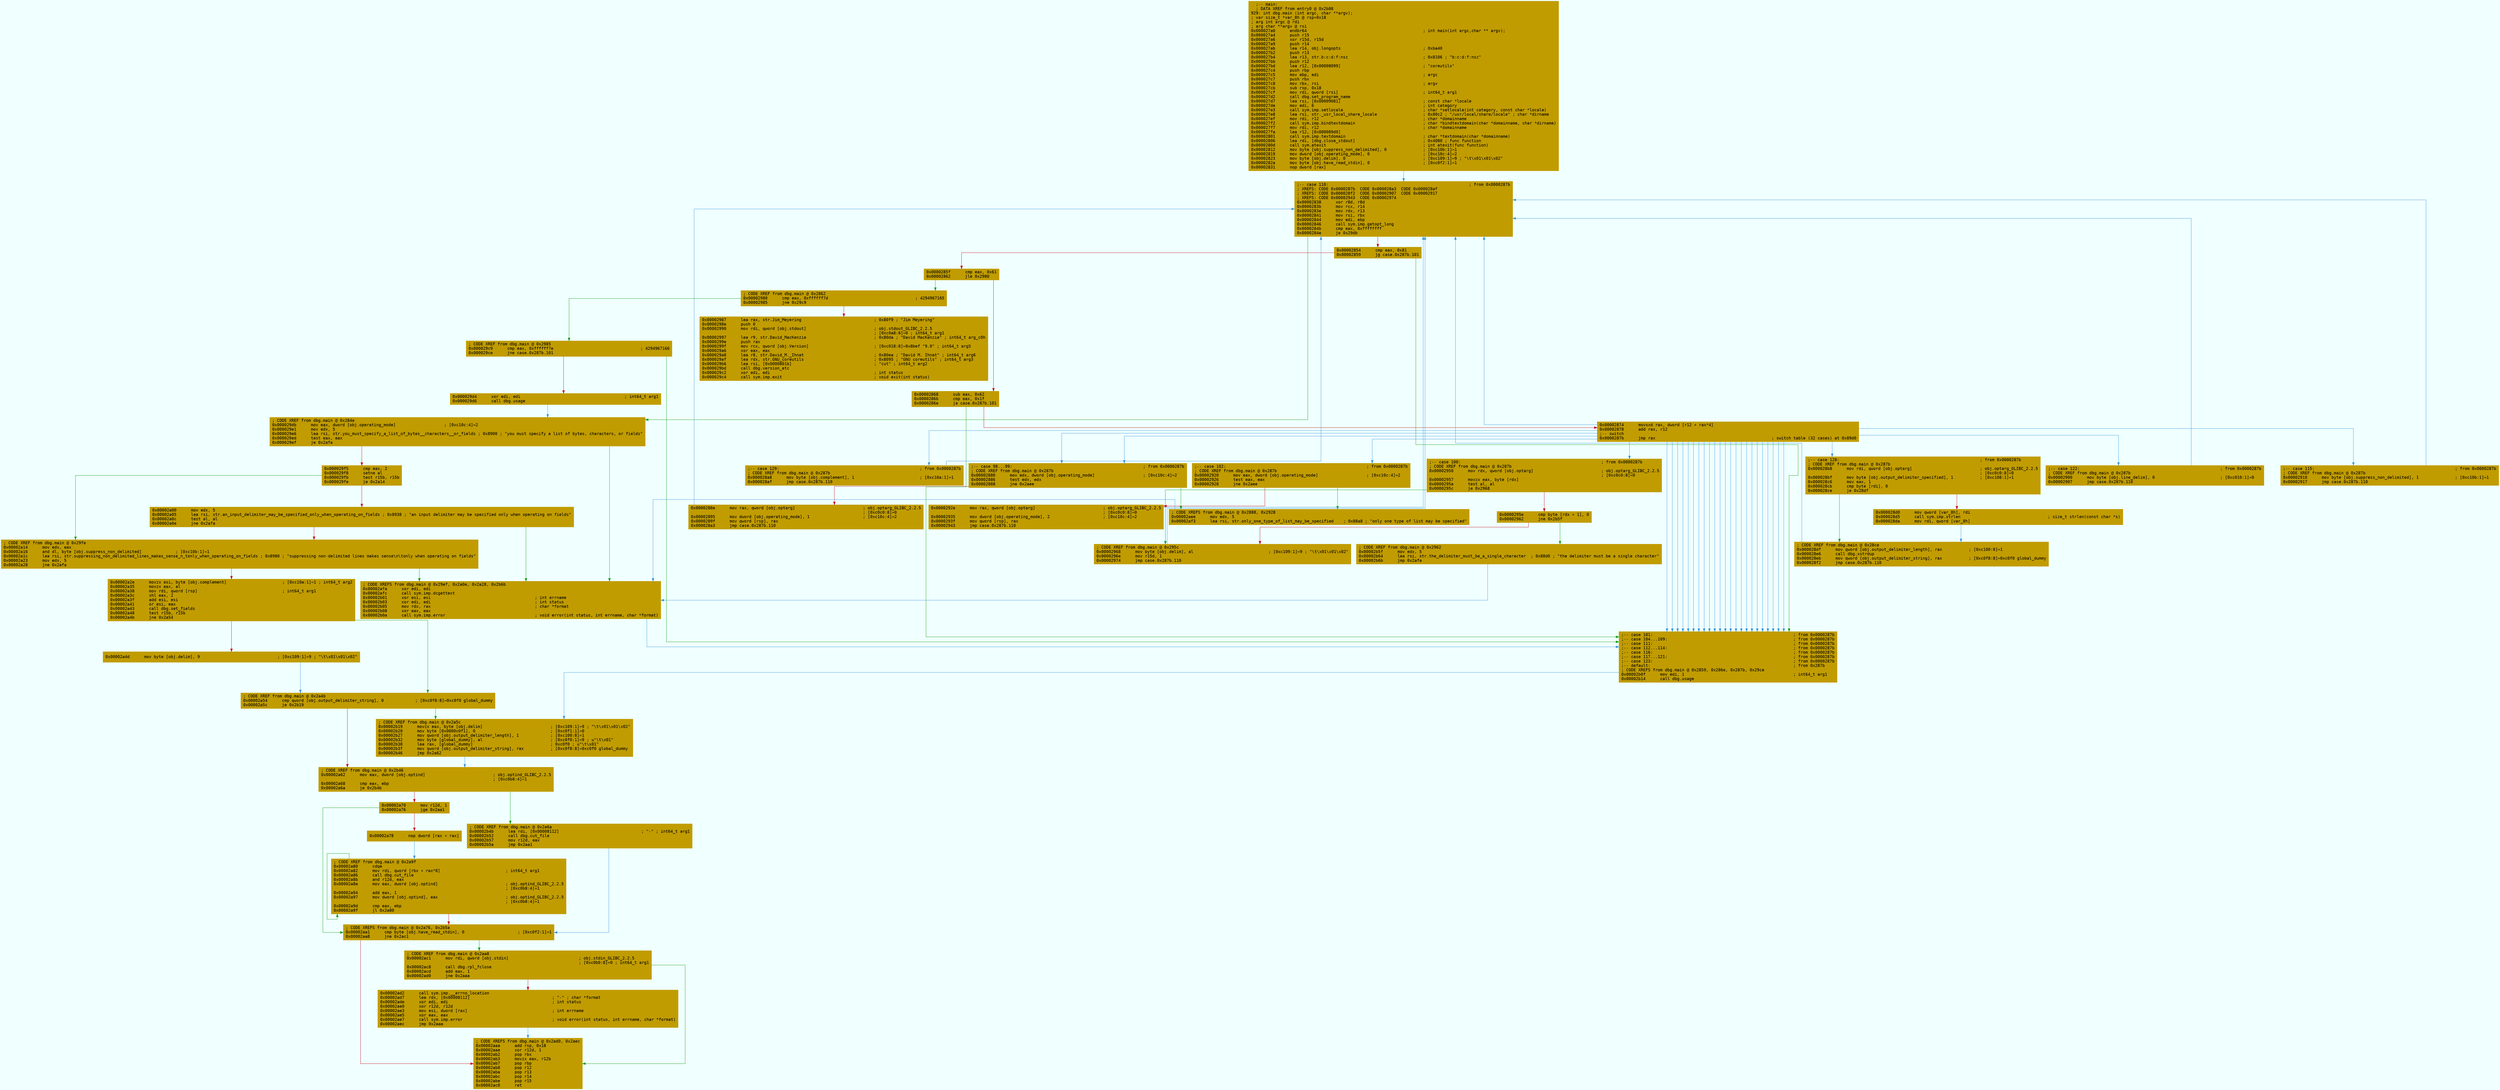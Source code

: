 digraph code {
	graph [bgcolor=azure fontsize=8 fontname="Courier" splines="ortho"];
	node [fillcolor=gray style=filled shape=box];
	edge [arrowhead="normal"];
	"0x000027a0" [URL="dbg.main/0x000027a0", fillcolor="#c19c00",color="#c19c00", fontname="Courier",label="  ;-- main:\l  ; DATA XREF from entry0 @ 0x2b88\l929: int dbg.main (int argc, char **argv);\l; var size_t *var_8h @ rsp+0x18\l; arg int argc @ rdi\l; arg char **argv @ rsi\l0x000027a0      endbr64                                                ; int main(int argc,char ** argv);\l0x000027a4      push r15\l0x000027a6      xor r15d, r15d\l0x000027a9      push r14\l0x000027ab      lea r14, obj.longopts                                  ; 0xba40\l0x000027b2      push r13\l0x000027b4      lea r13, str.b:c:d:f:nsz                               ; 0x8106 ; \"b:c:d:f:nsz\"\l0x000027bb      push r12\l0x000027bd      lea r12, [0x00008099]                                  ; \"coreutils\"\l0x000027c4      push rbp\l0x000027c5      mov ebp, edi                                           ; argc\l0x000027c7      push rbx\l0x000027c8      mov rbx, rsi                                           ; argv\l0x000027cb      sub rsp, 0x18\l0x000027cf      mov rdi, qword [rsi]                                   ; int64_t arg1\l0x000027d2      call dbg.set_program_name\l0x000027d7      lea rsi, [0x00009081]                                  ; const char *locale\l0x000027de      mov edi, 6                                             ; int category\l0x000027e3      call sym.imp.setlocale                                 ; char *setlocale(int category, const char *locale)\l0x000027e8      lea rsi, str._usr_local_share_locale                   ; 0x80c2 ; \"/usr/local/share/locale\" ; char *dirname\l0x000027ef      mov rdi, r12                                           ; char *domainname\l0x000027f2      call sym.imp.bindtextdomain                            ; char *bindtextdomain(char *domainname, char *dirname)\l0x000027f7      mov rdi, r12                                           ; char *domainname\l0x000027fa      lea r12, [0x000089d0]\l0x00002801      call sym.imp.textdomain                                ; char *textdomain(char *domainname)\l0x00002806      lea rdi, [dbg.close_stdout]                            ; 0x4080 ; func function\l0x0000280d      call sym.atexit                                        ; int atexit(func function)\l0x00002812      mov byte [obj.suppress_non_delimited], 0               ; [0xc10b:1]=1\l0x00002819      mov dword [obj.operating_mode], 0                      ; [0xc10c:4]=2\l0x00002823      mov byte [obj.delim], 0                                ; [0xc109:1]=9 ; \"\\t\\x01\\x01\\x02\"\l0x0000282a      mov byte [obj.have_read_stdin], 0                      ; [0xc0f2:1]=1\l0x00002831      nop dword [rax]\l"]
	"0x00002838" [URL="dbg.main/0x00002838", fillcolor="#c19c00",color="#c19c00", fontname="Courier",label=";-- case 110:                                                          ; from 0x0000287b\l; XREFS: CODE 0x0000287b  CODE 0x000028a3  CODE 0x000028af  \l; XREFS: CODE 0x000028f2  CODE 0x00002907  CODE 0x00002917  \l; XREFS: CODE 0x00002943  CODE 0x00002974  \l0x00002838      xor r8d, r8d\l0x0000283b      mov rcx, r14\l0x0000283e      mov rdx, r13\l0x00002841      mov rsi, rbx\l0x00002844      mov edi, ebp\l0x00002846      call sym.imp.getopt_long\l0x0000284b      cmp eax, 0xffffffff\l0x0000284e      je 0x29db\l"]
	"0x00002854" [URL="dbg.main/0x00002854", fillcolor="#c19c00",color="#c19c00", fontname="Courier",label="0x00002854      cmp eax, 0x81\l0x00002859      jg case.0x287b.101\l"]
	"0x0000285f" [URL="dbg.main/0x0000285f", fillcolor="#c19c00",color="#c19c00", fontname="Courier",label="0x0000285f      cmp eax, 0x61\l0x00002862      jle 0x2980\l"]
	"0x00002868" [URL="dbg.main/0x00002868", fillcolor="#c19c00",color="#c19c00", fontname="Courier",label="0x00002868      sub eax, 0x62\l0x0000286b      cmp eax, 0x1f\l0x0000286e      ja case.0x287b.101\l"]
	"0x00002874" [URL="dbg.main/0x00002874", fillcolor="#c19c00",color="#c19c00", fontname="Courier",label="0x00002874      movsxd rax, dword [r12 + rax*4]\l0x00002878      add rax, r12\l;-- switch\l0x0000287b      jmp rax                                                ; switch table (32 cases) at 0x89d0\l"]
	"0x00002880" [URL="dbg.main/0x00002880", fillcolor="#c19c00",color="#c19c00", fontname="Courier",label=";-- case 98...99:                                                      ; from 0x0000287b\l; CODE XREF from dbg.main @ 0x287b\l0x00002880      mov edx, dword [obj.operating_mode]                    ; [0xc10c:4]=2\l0x00002886      test edx, edx\l0x00002888      jne 0x2aee\l"]
	"0x0000288e" [URL="dbg.main/0x0000288e", fillcolor="#c19c00",color="#c19c00", fontname="Courier",label="0x0000288e      mov rax, qword [obj.optarg]                            ; obj.optarg_GLIBC_2.2.5\l                                                                       ; [0xc0c0:8]=0\l0x00002895      mov dword [obj.operating_mode], 1                      ; [0xc10c:4]=2\l0x0000289f      mov qword [rsp], rax\l0x000028a3      jmp case.0x287b.110\l"]
	"0x000028a8" [URL="dbg.main/0x000028a8", fillcolor="#c19c00",color="#c19c00", fontname="Courier",label=";-- case 129:                                                          ; from 0x0000287b\l; CODE XREF from dbg.main @ 0x287b\l0x000028a8      mov byte [obj.complement], 1                           ; [0xc10a:1]=1\l0x000028af      jmp case.0x287b.110\l"]
	"0x000028b8" [URL="dbg.main/0x000028b8", fillcolor="#c19c00",color="#c19c00", fontname="Courier",label=";-- case 128:                                                          ; from 0x0000287b\l; CODE XREF from dbg.main @ 0x287b\l0x000028b8      mov rdi, qword [obj.optarg]                            ; obj.optarg_GLIBC_2.2.5\l                                                                       ; [0xc0c0:8]=0\l0x000028bf      mov byte [obj.output_delimiter_specified], 1           ; [0xc108:1]=1\l0x000028c6      mov eax, 1\l0x000028cb      cmp byte [rdi], 0\l0x000028ce      je 0x28df\l"]
	"0x000028d0" [URL="dbg.main/0x000028d0", fillcolor="#c19c00",color="#c19c00", fontname="Courier",label="0x000028d0      mov qword [var_8h], rdi\l0x000028d5      call sym.imp.strlen                                    ; size_t strlen(const char *s)\l0x000028da      mov rdi, qword [var_8h]\l"]
	"0x000028df" [URL="dbg.main/0x000028df", fillcolor="#c19c00",color="#c19c00", fontname="Courier",label="; CODE XREF from dbg.main @ 0x28ce\l0x000028df      mov qword [obj.output_delimiter_length], rax           ; [0xc100:8]=1\l0x000028e6      call dbg.xstrdup\l0x000028eb      mov qword [obj.output_delimiter_string], rax           ; [0xc0f8:8]=0xc0f0 global_dummy\l0x000028f2      jmp case.0x287b.110\l"]
	"0x00002900" [URL="dbg.main/0x00002900", fillcolor="#c19c00",color="#c19c00", fontname="Courier",label=";-- case 122:                                                          ; from 0x0000287b\l; CODE XREF from dbg.main @ 0x287b\l0x00002900      mov byte [obj.line_delim], 0                           ; [0xc010:1]=0\l0x00002907      jmp case.0x287b.110\l"]
	"0x00002910" [URL="dbg.main/0x00002910", fillcolor="#c19c00",color="#c19c00", fontname="Courier",label=";-- case 115:                                                          ; from 0x0000287b\l; CODE XREF from dbg.main @ 0x287b\l0x00002910      mov byte [obj.suppress_non_delimited], 1               ; [0xc10b:1]=1\l0x00002917      jmp case.0x287b.110\l"]
	"0x00002920" [URL="dbg.main/0x00002920", fillcolor="#c19c00",color="#c19c00", fontname="Courier",label=";-- case 102:                                                          ; from 0x0000287b\l; CODE XREF from dbg.main @ 0x287b\l0x00002920      mov eax, dword [obj.operating_mode]                    ; [0xc10c:4]=2\l0x00002926      test eax, eax\l0x00002928      jne 0x2aee\l"]
	"0x0000292e" [URL="dbg.main/0x0000292e", fillcolor="#c19c00",color="#c19c00", fontname="Courier",label="0x0000292e      mov rax, qword [obj.optarg]                            ; obj.optarg_GLIBC_2.2.5\l                                                                       ; [0xc0c0:8]=0\l0x00002935      mov dword [obj.operating_mode], 2                      ; [0xc10c:4]=2\l0x0000293f      mov qword [rsp], rax\l0x00002943      jmp case.0x287b.110\l"]
	"0x00002950" [URL="dbg.main/0x00002950", fillcolor="#c19c00",color="#c19c00", fontname="Courier",label=";-- case 100:                                                          ; from 0x0000287b\l; CODE XREF from dbg.main @ 0x287b\l0x00002950      mov rdx, qword [obj.optarg]                            ; obj.optarg_GLIBC_2.2.5\l                                                                       ; [0xc0c0:8]=0\l0x00002957      movzx eax, byte [rdx]\l0x0000295a      test al, al\l0x0000295c      je 0x2968\l"]
	"0x0000295e" [URL="dbg.main/0x0000295e", fillcolor="#c19c00",color="#c19c00", fontname="Courier",label="0x0000295e      cmp byte [rdx + 1], 0\l0x00002962      jne 0x2b5f\l"]
	"0x00002968" [URL="dbg.main/0x00002968", fillcolor="#c19c00",color="#c19c00", fontname="Courier",label="; CODE XREF from dbg.main @ 0x295c\l0x00002968      mov byte [obj.delim], al                               ; [0xc109:1]=9 ; \"\\t\\x01\\x01\\x02\"\l0x0000296e      mov r15d, 1\l0x00002974      jmp case.0x287b.110\l"]
	"0x00002980" [URL="dbg.main/0x00002980", fillcolor="#c19c00",color="#c19c00", fontname="Courier",label="; CODE XREF from dbg.main @ 0x2862\l0x00002980      cmp eax, 0xffffff7d                                    ; 4294967165\l0x00002985      jne 0x29c9\l"]
	"0x00002987" [URL="dbg.main/0x00002987", fillcolor="#c19c00",color="#c19c00", fontname="Courier",label="0x00002987      lea rax, str.Jim_Meyering                              ; 0x80f9 ; \"Jim Meyering\"\l0x0000298e      push 0\l0x00002990      mov rdi, qword [obj.stdout]                            ; obj.stdout_GLIBC_2.2.5\l                                                                       ; [0xc0a8:8]=0 ; int64_t arg1\l0x00002997      lea r9, str.David_MacKenzie                            ; 0x80da ; \"David MacKenzie\" ; int64_t arg_c0h\l0x0000299e      push rax\l0x0000299f      mov rcx, qword [obj.Version]                           ; [0xc018:8]=0x8bef \"9.0\" ; int64_t arg5\l0x000029a6      xor eax, eax\l0x000029a8      lea r8, str.David_M._Ihnat                             ; 0x80ea ; \"David M. Ihnat\" ; int64_t arg6\l0x000029af      lea rdx, str.GNU_coreutils                             ; 0x8095 ; \"GNU coreutils\" ; int64_t arg3\l0x000029b6      lea rsi, [0x0000801b]                                  ; \"cut\" ; int64_t arg2\l0x000029bd      call dbg.version_etc\l0x000029c2      xor edi, edi                                           ; int status\l0x000029c4      call sym.imp.exit                                      ; void exit(int status)\l"]
	"0x000029c9" [URL="dbg.main/0x000029c9", fillcolor="#c19c00",color="#c19c00", fontname="Courier",label="; CODE XREF from dbg.main @ 0x2985\l0x000029c9      cmp eax, 0xffffff7e                                    ; 4294967166\l0x000029ce      jne case.0x287b.101\l"]
	"0x000029d4" [URL="dbg.main/0x000029d4", fillcolor="#c19c00",color="#c19c00", fontname="Courier",label="0x000029d4      xor edi, edi                                           ; int64_t arg1\l0x000029d6      call dbg.usage\l"]
	"0x000029db" [URL="dbg.main/0x000029db", fillcolor="#c19c00",color="#c19c00", fontname="Courier",label="; CODE XREF from dbg.main @ 0x284e\l0x000029db      mov eax, dword [obj.operating_mode]                    ; [0xc10c:4]=2\l0x000029e1      mov edx, 5\l0x000029e6      lea rsi, str.you_must_specify_a_list_of_bytes__characters__or_fields ; 0x8900 ; \"you must specify a list of bytes, characters, or fields\"\l0x000029ed      test eax, eax\l0x000029ef      je 0x2afa\l"]
	"0x000029f5" [URL="dbg.main/0x000029f5", fillcolor="#c19c00",color="#c19c00", fontname="Courier",label="0x000029f5      cmp eax, 2\l0x000029f8      setne al\l0x000029fb      test r15b, r15b\l0x000029fe      je 0x2a14\l"]
	"0x00002a00" [URL="dbg.main/0x00002a00", fillcolor="#c19c00",color="#c19c00", fontname="Courier",label="0x00002a00      mov edx, 5\l0x00002a05      lea rsi, str.an_input_delimiter_may_be_specified_only_when_operating_on_fields ; 0x8938 ; \"an input delimiter may be specified only when operating on fields\"\l0x00002a0c      test al, al\l0x00002a0e      jne 0x2afa\l"]
	"0x00002a14" [URL="dbg.main/0x00002a14", fillcolor="#c19c00",color="#c19c00", fontname="Courier",label="; CODE XREF from dbg.main @ 0x29fe\l0x00002a14      mov edx, eax\l0x00002a16      and dl, byte [obj.suppress_non_delimited]              ; [0xc10b:1]=1\l0x00002a1c      lea rsi, str.suppressing_non_delimited_lines_makes_sense_n_tonly_when_operating_on_fields ; 0x8980 ; \"suppressing non-delimited lines makes sense\\n\\tonly when operating on fields\"\l0x00002a23      mov edx, 5\l0x00002a28      jne 0x2afa\l"]
	"0x00002a2e" [URL="dbg.main/0x00002a2e", fillcolor="#c19c00",color="#c19c00", fontname="Courier",label="0x00002a2e      movzx esi, byte [obj.complement]                       ; [0xc10a:1]=1 ; int64_t arg2\l0x00002a35      movzx eax, al\l0x00002a38      mov rdi, qword [rsp]                                   ; int64_t arg1\l0x00002a3c      shl eax, 2\l0x00002a3f      add esi, esi\l0x00002a41      or esi, eax\l0x00002a43      call dbg.set_fields\l0x00002a48      test r15b, r15b\l0x00002a4b      jne 0x2a54\l"]
	"0x00002a4d" [URL="dbg.main/0x00002a4d", fillcolor="#c19c00",color="#c19c00", fontname="Courier",label="0x00002a4d      mov byte [obj.delim], 9                                ; [0xc109:1]=9 ; \"\\t\\x01\\x01\\x02\"\l"]
	"0x00002a54" [URL="dbg.main/0x00002a54", fillcolor="#c19c00",color="#c19c00", fontname="Courier",label="; CODE XREF from dbg.main @ 0x2a4b\l0x00002a54      cmp qword [obj.output_delimiter_string], 0             ; [0xc0f8:8]=0xc0f0 global_dummy\l0x00002a5c      je 0x2b19\l"]
	"0x00002a62" [URL="dbg.main/0x00002a62", fillcolor="#c19c00",color="#c19c00", fontname="Courier",label="; CODE XREF from dbg.main @ 0x2b46\l0x00002a62      mov eax, dword [obj.optind]                            ; obj.optind_GLIBC_2.2.5\l                                                                       ; [0xc0b8:4]=1\l0x00002a68      cmp eax, ebp\l0x00002a6a      je 0x2b4b\l"]
	"0x00002a70" [URL="dbg.main/0x00002a70", fillcolor="#c19c00",color="#c19c00", fontname="Courier",label="0x00002a70      mov r12d, 1\l0x00002a76      jge 0x2aa1\l"]
	"0x00002a78" [URL="dbg.main/0x00002a78", fillcolor="#c19c00",color="#c19c00", fontname="Courier",label="0x00002a78      nop dword [rax + rax]\l"]
	"0x00002a80" [URL="dbg.main/0x00002a80", fillcolor="#c19c00",color="#c19c00", fontname="Courier",label="; CODE XREF from dbg.main @ 0x2a9f\l0x00002a80      cdqe\l0x00002a82      mov rdi, qword [rbx + rax*8]                           ; int64_t arg1\l0x00002a86      call dbg.cut_file\l0x00002a8b      and r12d, eax\l0x00002a8e      mov eax, dword [obj.optind]                            ; obj.optind_GLIBC_2.2.5\l                                                                       ; [0xc0b8:4]=1\l0x00002a94      add eax, 1\l0x00002a97      mov dword [obj.optind], eax                            ; obj.optind_GLIBC_2.2.5\l                                                                       ; [0xc0b8:4]=1\l0x00002a9d      cmp eax, ebp\l0x00002a9f      jl 0x2a80\l"]
	"0x00002aa1" [URL="dbg.main/0x00002aa1", fillcolor="#c19c00",color="#c19c00", fontname="Courier",label="; CODE XREFS from dbg.main @ 0x2a76, 0x2b5a\l0x00002aa1      cmp byte [obj.have_read_stdin], 0                      ; [0xc0f2:1]=1\l0x00002aa8      jne 0x2ac1\l"]
	"0x00002aaa" [URL="dbg.main/0x00002aaa", fillcolor="#c19c00",color="#c19c00", fontname="Courier",label="; CODE XREFS from dbg.main @ 0x2ad0, 0x2aec\l0x00002aaa      add rsp, 0x18\l0x00002aae      xor r12d, 1\l0x00002ab2      pop rbx\l0x00002ab3      movzx eax, r12b\l0x00002ab7      pop rbp\l0x00002ab8      pop r12\l0x00002aba      pop r13\l0x00002abc      pop r14\l0x00002abe      pop r15\l0x00002ac0      ret\l"]
	"0x00002ac1" [URL="dbg.main/0x00002ac1", fillcolor="#c19c00",color="#c19c00", fontname="Courier",label="; CODE XREF from dbg.main @ 0x2aa8\l0x00002ac1      mov rdi, qword [obj.stdin]                             ; obj.stdin_GLIBC_2.2.5\l                                                                       ; [0xc0b0:8]=0 ; int64_t arg1\l0x00002ac8      call dbg.rpl_fclose\l0x00002acd      add eax, 1\l0x00002ad0      jne 0x2aaa\l"]
	"0x00002ad2" [URL="dbg.main/0x00002ad2", fillcolor="#c19c00",color="#c19c00", fontname="Courier",label="0x00002ad2      call sym.imp.__errno_location\l0x00002ad7      lea rdx, [0x00008112]                                  ; \"-\" ; char *format\l0x00002ade      xor edi, edi                                           ; int status\l0x00002ae0      xor r12d, r12d\l0x00002ae3      mov esi, dword [rax]                                   ; int errname\l0x00002ae5      xor eax, eax\l0x00002ae7      call sym.imp.error                                     ; void error(int status, int errname, char *format)\l0x00002aec      jmp 0x2aaa\l"]
	"0x00002aee" [URL="dbg.main/0x00002aee", fillcolor="#c19c00",color="#c19c00", fontname="Courier",label="; CODE XREFS from dbg.main @ 0x2888, 0x2928\l0x00002aee      mov edx, 5\l0x00002af3      lea rsi, str.only_one_type_of_list_may_be_specified    ; 0x88a8 ; \"only one type of list may be specified\"\l"]
	"0x00002afa" [URL="dbg.main/0x00002afa", fillcolor="#c19c00",color="#c19c00", fontname="Courier",label="; CODE XREFS from dbg.main @ 0x29ef, 0x2a0e, 0x2a28, 0x2b6b\l0x00002afa      xor edi, edi\l0x00002afc      call sym.imp.dcgettext\l0x00002b01      xor esi, esi                                           ; int errname\l0x00002b03      xor edi, edi                                           ; int status\l0x00002b05      mov rdx, rax                                           ; char *format\l0x00002b08      xor eax, eax\l0x00002b0a      call sym.imp.error                                     ; void error(int status, int errname, char *format)\l"]
	"0x00002b0f" [URL="dbg.main/0x00002b0f", fillcolor="#c19c00",color="#c19c00", fontname="Courier",label=";-- case 101:                                                          ; from 0x0000287b\l;-- case 104...109:                                                    ; from 0x0000287b\l;-- case 111:                                                          ; from 0x0000287b\l;-- case 112...114:                                                    ; from 0x0000287b\l;-- case 116:                                                          ; from 0x0000287b\l;-- case 117...121:                                                    ; from 0x0000287b\l;-- case 123:                                                          ; from 0x0000287b\l;-- default:                                                           ; from 0x287b\l; CODE XREFS from dbg.main @ 0x2859, 0x286e, 0x287b, 0x29ce\l0x00002b0f      mov edi, 1                                             ; int64_t arg1\l0x00002b14      call dbg.usage\l"]
	"0x00002b19" [URL="dbg.main/0x00002b19", fillcolor="#c19c00",color="#c19c00", fontname="Courier",label="; CODE XREF from dbg.main @ 0x2a5c\l0x00002b19      movzx eax, byte [obj.delim]                            ; [0xc109:1]=9 ; \"\\t\\x01\\x01\\x02\"\l0x00002b20      mov byte [0x0000c0f1], 0                               ; [0xc0f1:1]=0\l0x00002b27      mov qword [obj.output_delimiter_length], 1             ; [0xc100:8]=1\l0x00002b32      mov byte [global_dummy], al                            ; [0xc0f0:1]=9 ; u\"\\t\\x01\"\l0x00002b38      lea rax, [global_dummy]                                ; 0xc0f0 ; u\"\\t\\x01\"\l0x00002b3f      mov qword [obj.output_delimiter_string], rax           ; [0xc0f8:8]=0xc0f0 global_dummy\l0x00002b46      jmp 0x2a62\l"]
	"0x00002b4b" [URL="dbg.main/0x00002b4b", fillcolor="#c19c00",color="#c19c00", fontname="Courier",label="; CODE XREF from dbg.main @ 0x2a6a\l0x00002b4b      lea rdi, [0x00008112]                                  ; \"-\" ; int64_t arg1\l0x00002b52      call dbg.cut_file\l0x00002b57      mov r12d, eax\l0x00002b5a      jmp 0x2aa1\l"]
	"0x00002b5f" [URL="dbg.main/0x00002b5f", fillcolor="#c19c00",color="#c19c00", fontname="Courier",label="; CODE XREF from dbg.main @ 0x2962\l0x00002b5f      mov edx, 5\l0x00002b64      lea rsi, str.the_delimiter_must_be_a_single_character  ; 0x88d0 ; \"the delimiter must be a single character\"\l0x00002b6b      jmp 0x2afa\l"]
        "0x000027a0" -> "0x00002838" [color="#3a96dd"];
        "0x00002838" -> "0x000029db" [color="#13a10e"];
        "0x00002838" -> "0x00002854" [color="#c50f1f"];
        "0x00002854" -> "0x00002b0f" [color="#13a10e"];
        "0x00002854" -> "0x0000285f" [color="#c50f1f"];
        "0x0000285f" -> "0x00002980" [color="#13a10e"];
        "0x0000285f" -> "0x00002868" [color="#c50f1f"];
        "0x00002868" -> "0x00002b0f" [color="#13a10e"];
        "0x00002868" -> "0x00002874" [color="#c50f1f"];
        "0x00002874" -> "0x00002880" [color="#3a96dd"];
        "0x00002874" -> "0x00002880" [color="#3a96dd"];
        "0x00002874" -> "0x00002950" [color="#3a96dd"];
        "0x00002874" -> "0x00002b0f" [color="#3a96dd"];
        "0x00002874" -> "0x00002920" [color="#3a96dd"];
        "0x00002874" -> "0x00002b0f" [color="#3a96dd"];
        "0x00002874" -> "0x00002b0f" [color="#3a96dd"];
        "0x00002874" -> "0x00002b0f" [color="#3a96dd"];
        "0x00002874" -> "0x00002b0f" [color="#3a96dd"];
        "0x00002874" -> "0x00002b0f" [color="#3a96dd"];
        "0x00002874" -> "0x00002b0f" [color="#3a96dd"];
        "0x00002874" -> "0x00002b0f" [color="#3a96dd"];
        "0x00002874" -> "0x00002838" [color="#3a96dd"];
        "0x00002874" -> "0x00002b0f" [color="#3a96dd"];
        "0x00002874" -> "0x00002b0f" [color="#3a96dd"];
        "0x00002874" -> "0x00002b0f" [color="#3a96dd"];
        "0x00002874" -> "0x00002b0f" [color="#3a96dd"];
        "0x00002874" -> "0x00002910" [color="#3a96dd"];
        "0x00002874" -> "0x00002b0f" [color="#3a96dd"];
        "0x00002874" -> "0x00002b0f" [color="#3a96dd"];
        "0x00002874" -> "0x00002b0f" [color="#3a96dd"];
        "0x00002874" -> "0x00002b0f" [color="#3a96dd"];
        "0x00002874" -> "0x00002b0f" [color="#3a96dd"];
        "0x00002874" -> "0x00002b0f" [color="#3a96dd"];
        "0x00002874" -> "0x00002900" [color="#3a96dd"];
        "0x00002874" -> "0x00002b0f" [color="#3a96dd"];
        "0x00002874" -> "0x00002b0f" [color="#3a96dd"];
        "0x00002874" -> "0x00002b0f" [color="#3a96dd"];
        "0x00002874" -> "0x00002b0f" [color="#3a96dd"];
        "0x00002874" -> "0x00002b0f" [color="#3a96dd"];
        "0x00002874" -> "0x000028b8" [color="#3a96dd"];
        "0x00002874" -> "0x000028a8" [color="#3a96dd"];
        "0x00002880" -> "0x00002aee" [color="#13a10e"];
        "0x00002880" -> "0x0000288e" [color="#c50f1f"];
        "0x0000288e" -> "0x00002838" [color="#3a96dd"];
        "0x000028a8" -> "0x00002838" [color="#3a96dd"];
        "0x000028b8" -> "0x000028df" [color="#13a10e"];
        "0x000028b8" -> "0x000028d0" [color="#c50f1f"];
        "0x000028d0" -> "0x000028df" [color="#3a96dd"];
        "0x000028df" -> "0x00002838" [color="#3a96dd"];
        "0x00002900" -> "0x00002838" [color="#3a96dd"];
        "0x00002910" -> "0x00002838" [color="#3a96dd"];
        "0x00002920" -> "0x00002aee" [color="#13a10e"];
        "0x00002920" -> "0x0000292e" [color="#c50f1f"];
        "0x0000292e" -> "0x00002838" [color="#3a96dd"];
        "0x00002950" -> "0x00002968" [color="#13a10e"];
        "0x00002950" -> "0x0000295e" [color="#c50f1f"];
        "0x0000295e" -> "0x00002b5f" [color="#13a10e"];
        "0x0000295e" -> "0x00002968" [color="#c50f1f"];
        "0x00002968" -> "0x00002838" [color="#3a96dd"];
        "0x00002980" -> "0x000029c9" [color="#13a10e"];
        "0x00002980" -> "0x00002987" [color="#c50f1f"];
        "0x000029c9" -> "0x00002b0f" [color="#13a10e"];
        "0x000029c9" -> "0x000029d4" [color="#c50f1f"];
        "0x000029d4" -> "0x000029db" [color="#3a96dd"];
        "0x000029db" -> "0x00002afa" [color="#13a10e"];
        "0x000029db" -> "0x000029f5" [color="#c50f1f"];
        "0x000029f5" -> "0x00002a14" [color="#13a10e"];
        "0x000029f5" -> "0x00002a00" [color="#c50f1f"];
        "0x00002a00" -> "0x00002afa" [color="#13a10e"];
        "0x00002a00" -> "0x00002a14" [color="#c50f1f"];
        "0x00002a14" -> "0x00002afa" [color="#13a10e"];
        "0x00002a14" -> "0x00002a2e" [color="#c50f1f"];
        "0x00002a2e" -> "0x00002a54" [color="#13a10e"];
        "0x00002a2e" -> "0x00002a4d" [color="#c50f1f"];
        "0x00002a4d" -> "0x00002a54" [color="#3a96dd"];
        "0x00002a54" -> "0x00002b19" [color="#13a10e"];
        "0x00002a54" -> "0x00002a62" [color="#c50f1f"];
        "0x00002a62" -> "0x00002b4b" [color="#13a10e"];
        "0x00002a62" -> "0x00002a70" [color="#c50f1f"];
        "0x00002a70" -> "0x00002aa1" [color="#13a10e"];
        "0x00002a70" -> "0x00002a78" [color="#c50f1f"];
        "0x00002a78" -> "0x00002a80" [color="#3a96dd"];
        "0x00002a80" -> "0x00002a80" [color="#13a10e"];
        "0x00002a80" -> "0x00002aa1" [color="#c50f1f"];
        "0x00002aa1" -> "0x00002ac1" [color="#13a10e"];
        "0x00002aa1" -> "0x00002aaa" [color="#c50f1f"];
        "0x00002ac1" -> "0x00002aaa" [color="#13a10e"];
        "0x00002ac1" -> "0x00002ad2" [color="#c50f1f"];
        "0x00002ad2" -> "0x00002aaa" [color="#3a96dd"];
        "0x00002aee" -> "0x00002afa" [color="#3a96dd"];
        "0x00002afa" -> "0x00002b0f" [color="#3a96dd"];
        "0x00002b0f" -> "0x00002b19" [color="#3a96dd"];
        "0x00002b19" -> "0x00002a62" [color="#3a96dd"];
        "0x00002b4b" -> "0x00002aa1" [color="#3a96dd"];
        "0x00002b5f" -> "0x00002afa" [color="#3a96dd"];
}
